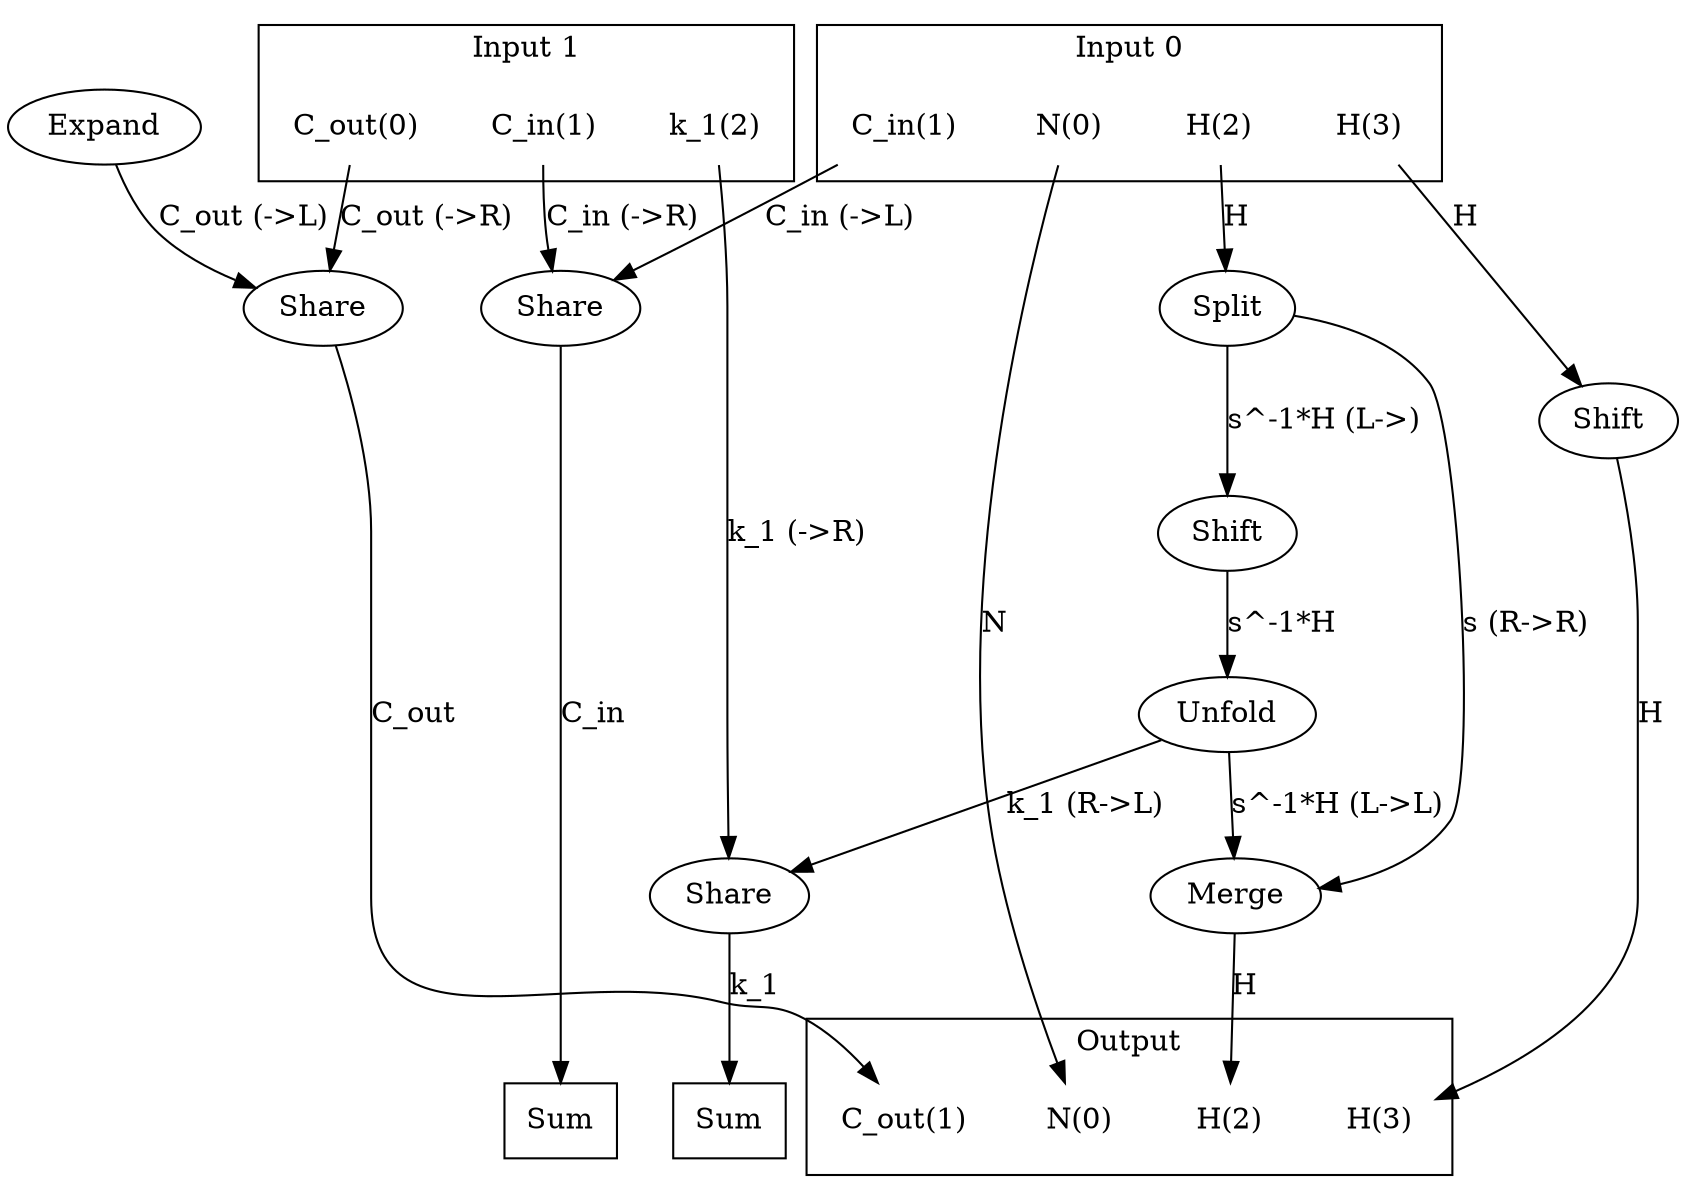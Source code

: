digraph kernel_generated {
newrank = true;
op_0x55f1eba3e3b0 [label="Shift"];
op_0x55f1eba3e6b0 [label="Shift"];
op_0x55f1f88a6340 [label="Unfold"];
op_0x55f1f88b2978 [label="Expand"];
op_0x55f1f89dd900 [label="Share"];
op_0x55f1f89ddb80 [label="Share"];
op_0x55f1f89ded70 [label="Merge"];
op_0x55f1f89e2c00 [label="Share"];
op_0x55f1f8a08b90 [label="Split"];
reduce_0x7f5f78003a98 [label="Sum", shape=box];
reduce_0x7f5f78007b70 [label="Sum", shape=box];
subgraph cluster_out {
label = "Output";
out_0 [label="N(0)", shape=none];
out_1 [label="C_out(1)", shape=none];
out_2 [label="H(2)", shape=none];
out_3 [label="H(3)", shape=none];
}
{ rank = same;
reduce_0x7f5f78003a98;
reduce_0x7f5f78007b70;
out_0;
out_1;
out_2;
out_3;
}
subgraph cluster_in_0 {
label = "Input 0";
in_0_0 [label="N(0)", shape=none];
in_0_1 [label="C_in(1)", shape=none];
in_0_2 [label="H(2)", shape=none];
in_0_3 [label="H(3)", shape=none];
}
subgraph cluster_in_1 {
label = "Input 1";
in_1_0 [label="C_out(0)", shape=none];
in_1_1 [label="C_in(1)", shape=none];
in_1_2 [label="k_1(2)", shape=none];
}
{ rank = same;
in_0_0;
in_0_1;
in_0_2;
in_0_3;
in_1_0;
in_1_1;
in_1_2;
}
in_0_0 -> out_0 [label="N"];
in_0_1 -> op_0x55f1f89ddb80 [label="C_in (->L)"];
in_0_2 -> op_0x55f1f8a08b90 [label="H"];
in_0_3 -> op_0x55f1eba3e3b0 [label="H"];
in_1_0 -> op_0x55f1f89dd900 [label="C_out (->R)"];
in_1_1 -> op_0x55f1f89ddb80 [label="C_in (->R)"];
in_1_2 -> op_0x55f1f89e2c00 [label="k_1 (->R)"];
op_0x55f1f8a08b90 -> op_0x55f1eba3e6b0 [label="s^-1*H (L->)"];
op_0x55f1f89dd900 -> out_1 [label="C_out"];
op_0x55f1f89ded70 -> out_2 [label="H"];
op_0x55f1eba3e3b0 -> out_3 [label="H"];
op_0x55f1eba3e6b0 -> op_0x55f1f88a6340 [label="s^-1*H"];
op_0x55f1f88b2978 -> op_0x55f1f89dd900 [label="C_out (->L)"];
op_0x55f1f88a6340 -> op_0x55f1f89ded70 [label="s^-1*H (L->L)"];
op_0x55f1f8a08b90 -> op_0x55f1f89ded70 [label="s (R->R)"];
op_0x55f1f88a6340 -> op_0x55f1f89e2c00 [label="k_1 (R->L)"];
op_0x55f1f89e2c00 -> reduce_0x7f5f78003a98 [label="k_1"];
op_0x55f1f89ddb80 -> reduce_0x7f5f78007b70 [label="C_in"];
}
